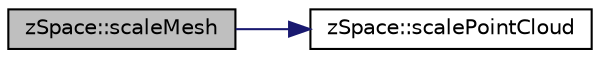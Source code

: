digraph "zSpace::scaleMesh"
{
 // LATEX_PDF_SIZE
  edge [fontname="Helvetica",fontsize="10",labelfontname="Helvetica",labelfontsize="10"];
  node [fontname="Helvetica",fontsize="10",shape=record];
  rankdir="LR";
  Node260 [label="zSpace::scaleMesh",height=0.2,width=0.4,color="black", fillcolor="grey75", style="filled", fontcolor="black",tooltip="This method scales the input mesh by the input scale factor."];
  Node260 -> Node261 [color="midnightblue",fontsize="10",style="solid",fontname="Helvetica"];
  Node261 [label="zSpace::scalePointCloud",height=0.2,width=0.4,color="black", fillcolor="white", style="filled",URL="$group__z_vector_matrix_utilities.html#ga79447f6cbeb09e3820c924a713e9e153",tooltip="This method scales the input point cloud by the input scale factor."];
}
